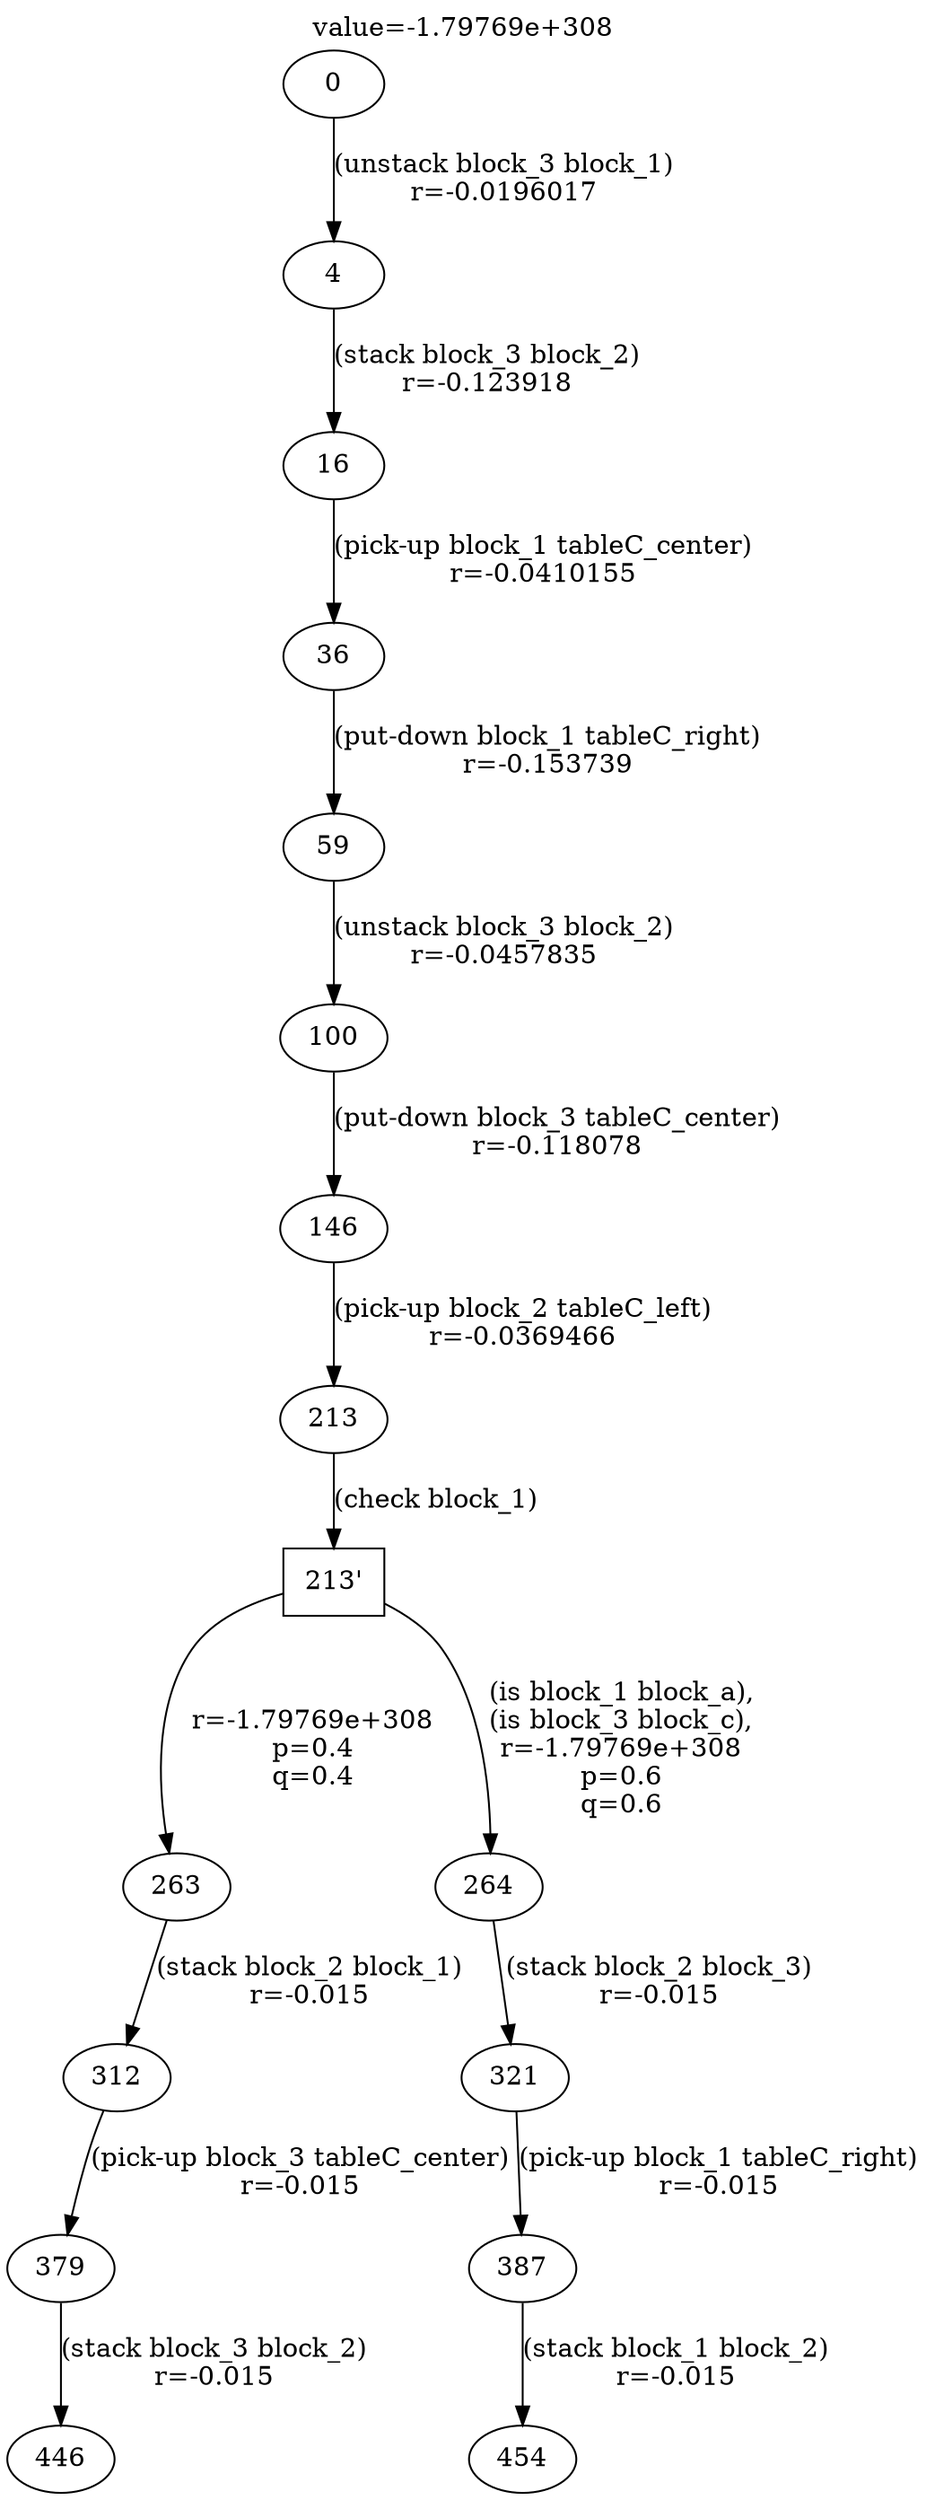 digraph g{
label="value=-1.79769e+308"
labelloc=top
0->4 [ label="(unstack block_3 block_1)
r=-0.0196017" ];
4->16 [ label="(stack block_3 block_2)
r=-0.123918" ];
16->36 [ label="(pick-up block_1 tableC_center)
r=-0.0410155" ];
36->59 [ label="(put-down block_1 tableC_right)
r=-0.153739" ];
59->100 [ label="(unstack block_3 block_2)
r=-0.0457835" ];
100->146 [ label="(put-down block_3 tableC_center)
r=-0.118078" ];
146->213 [ label="(pick-up block_2 tableC_left)
r=-0.0369466" ];
"213'" [ shape=box ] ;
213->"213'" [ label="(check block_1)" ];
"213'"->263 [ label="
r=-1.79769e+308
p=0.4
q=0.4" ];
263->312 [ label="(stack block_2 block_1)
r=-0.015" ];
312->379 [ label="(pick-up block_3 tableC_center)
r=-0.015" ];
379->446 [ label="(stack block_3 block_2)
r=-0.015" ];
"213'"->264 [ label="
(is block_1 block_a),
(is block_3 block_c),
r=-1.79769e+308
p=0.6
q=0.6" ];
264->321 [ label="(stack block_2 block_3)
r=-0.015" ];
321->387 [ label="(pick-up block_1 tableC_right)
r=-0.015" ];
387->454 [ label="(stack block_1 block_2)
r=-0.015" ];
}
